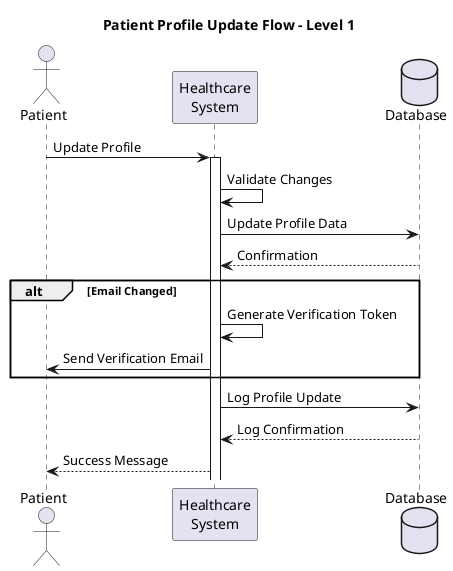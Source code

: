 @startuml
title Patient Profile Update Flow - Level 1

actor Patient
participant "Healthcare\nSystem" as System
database Database

Patient -> System: Update Profile
activate System

System -> System: Validate Changes
System -> Database: Update Profile Data
Database --> System: Confirmation

alt Email Changed
    System -> System: Generate Verification Token
    System -> Patient: Send Verification Email
end

System -> Database: Log Profile Update
Database --> System: Log Confirmation

System --> Patient: Success Message

@enduml